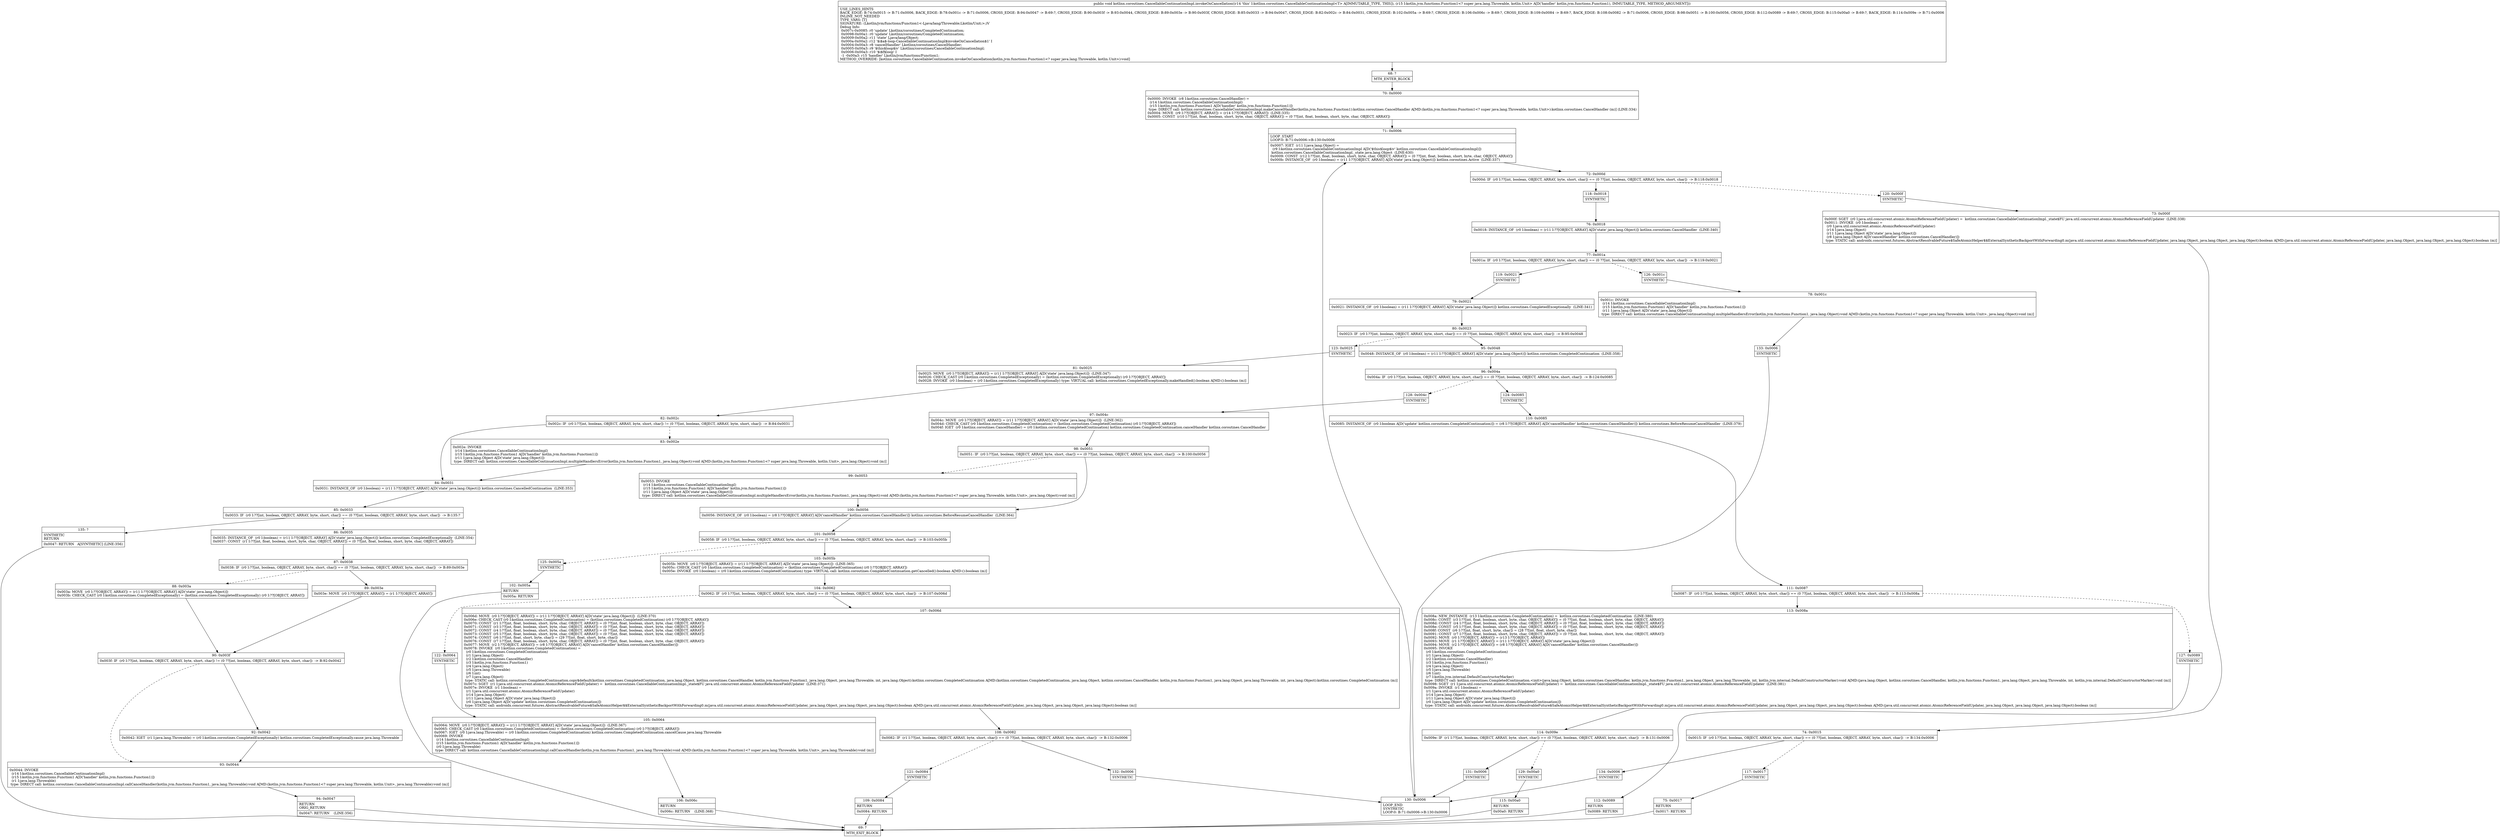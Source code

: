 digraph "CFG forkotlinx.coroutines.CancellableContinuationImpl.invokeOnCancellation(Lkotlin\/jvm\/functions\/Function1;)V" {
Node_68 [shape=record,label="{68\:\ ?|MTH_ENTER_BLOCK\l}"];
Node_70 [shape=record,label="{70\:\ 0x0000|0x0000: INVOKE  (r8 I:kotlinx.coroutines.CancelHandler) = \l  (r14 I:kotlinx.coroutines.CancellableContinuationImpl)\l  (r15 I:kotlin.jvm.functions.Function1 A[D('handler' kotlin.jvm.functions.Function1)])\l type: DIRECT call: kotlinx.coroutines.CancellableContinuationImpl.makeCancelHandler(kotlin.jvm.functions.Function1):kotlinx.coroutines.CancelHandler A[MD:(kotlin.jvm.functions.Function1\<? super java.lang.Throwable, kotlin.Unit\>):kotlinx.coroutines.CancelHandler (m)] (LINE:334)\l0x0004: MOVE  (r9 I:??[OBJECT, ARRAY]) = (r14 I:??[OBJECT, ARRAY])  (LINE:335)\l0x0005: CONST  (r10 I:??[int, float, boolean, short, byte, char, OBJECT, ARRAY]) = (0 ??[int, float, boolean, short, byte, char, OBJECT, ARRAY]) \l}"];
Node_71 [shape=record,label="{71\:\ 0x0006|LOOP_START\lLOOP:0: B:71:0x0006\-\>B:130:0x0006\l|0x0007: IGET  (r11 I:java.lang.Object) = \l  (r9 I:kotlinx.coroutines.CancellableContinuationImpl A[D('$this$loop$iv' kotlinx.coroutines.CancellableContinuationImpl)])\l kotlinx.coroutines.CancellableContinuationImpl._state java.lang.Object  (LINE:630)\l0x0009: CONST  (r12 I:??[int, float, boolean, short, byte, char, OBJECT, ARRAY]) = (0 ??[int, float, boolean, short, byte, char, OBJECT, ARRAY]) \l0x000b: INSTANCE_OF  (r0 I:boolean) = (r11 I:??[OBJECT, ARRAY] A[D('state' java.lang.Object)]) kotlinx.coroutines.Active  (LINE:337)\l}"];
Node_72 [shape=record,label="{72\:\ 0x000d|0x000d: IF  (r0 I:??[int, boolean, OBJECT, ARRAY, byte, short, char]) == (0 ??[int, boolean, OBJECT, ARRAY, byte, short, char])  \-\> B:118:0x0018 \l}"];
Node_118 [shape=record,label="{118\:\ 0x0018|SYNTHETIC\l}"];
Node_76 [shape=record,label="{76\:\ 0x0018|0x0018: INSTANCE_OF  (r0 I:boolean) = (r11 I:??[OBJECT, ARRAY] A[D('state' java.lang.Object)]) kotlinx.coroutines.CancelHandler  (LINE:340)\l}"];
Node_77 [shape=record,label="{77\:\ 0x001a|0x001a: IF  (r0 I:??[int, boolean, OBJECT, ARRAY, byte, short, char]) == (0 ??[int, boolean, OBJECT, ARRAY, byte, short, char])  \-\> B:119:0x0021 \l}"];
Node_119 [shape=record,label="{119\:\ 0x0021|SYNTHETIC\l}"];
Node_79 [shape=record,label="{79\:\ 0x0021|0x0021: INSTANCE_OF  (r0 I:boolean) = (r11 I:??[OBJECT, ARRAY] A[D('state' java.lang.Object)]) kotlinx.coroutines.CompletedExceptionally  (LINE:341)\l}"];
Node_80 [shape=record,label="{80\:\ 0x0023|0x0023: IF  (r0 I:??[int, boolean, OBJECT, ARRAY, byte, short, char]) == (0 ??[int, boolean, OBJECT, ARRAY, byte, short, char])  \-\> B:95:0x0048 \l}"];
Node_95 [shape=record,label="{95\:\ 0x0048|0x0048: INSTANCE_OF  (r0 I:boolean) = (r11 I:??[OBJECT, ARRAY] A[D('state' java.lang.Object)]) kotlinx.coroutines.CompletedContinuation  (LINE:358)\l}"];
Node_96 [shape=record,label="{96\:\ 0x004a|0x004a: IF  (r0 I:??[int, boolean, OBJECT, ARRAY, byte, short, char]) == (0 ??[int, boolean, OBJECT, ARRAY, byte, short, char])  \-\> B:124:0x0085 \l}"];
Node_124 [shape=record,label="{124\:\ 0x0085|SYNTHETIC\l}"];
Node_110 [shape=record,label="{110\:\ 0x0085|0x0085: INSTANCE_OF  (r0 I:boolean A[D('update' kotlinx.coroutines.CompletedContinuation)]) = (r8 I:??[OBJECT, ARRAY] A[D('cancelHandler' kotlinx.coroutines.CancelHandler)]) kotlinx.coroutines.BeforeResumeCancelHandler  (LINE:379)\l}"];
Node_111 [shape=record,label="{111\:\ 0x0087|0x0087: IF  (r0 I:??[int, boolean, OBJECT, ARRAY, byte, short, char]) == (0 ??[int, boolean, OBJECT, ARRAY, byte, short, char])  \-\> B:113:0x008a \l}"];
Node_113 [shape=record,label="{113\:\ 0x008a|0x008a: NEW_INSTANCE  (r13 I:kotlinx.coroutines.CompletedContinuation) =  kotlinx.coroutines.CompletedContinuation  (LINE:380)\l0x008c: CONST  (r3 I:??[int, float, boolean, short, byte, char, OBJECT, ARRAY]) = (0 ??[int, float, boolean, short, byte, char, OBJECT, ARRAY]) \l0x008d: CONST  (r4 I:??[int, float, boolean, short, byte, char, OBJECT, ARRAY]) = (0 ??[int, float, boolean, short, byte, char, OBJECT, ARRAY]) \l0x008e: CONST  (r5 I:??[int, float, boolean, short, byte, char, OBJECT, ARRAY]) = (0 ??[int, float, boolean, short, byte, char, OBJECT, ARRAY]) \l0x008f: CONST  (r6 I:??[int, float, short, byte, char]) = (28 ??[int, float, short, byte, char]) \l0x0091: CONST  (r7 I:??[int, float, boolean, short, byte, char, OBJECT, ARRAY]) = (0 ??[int, float, boolean, short, byte, char, OBJECT, ARRAY]) \l0x0092: MOVE  (r0 I:??[OBJECT, ARRAY]) = (r13 I:??[OBJECT, ARRAY]) \l0x0093: MOVE  (r1 I:??[OBJECT, ARRAY]) = (r11 I:??[OBJECT, ARRAY] A[D('state' java.lang.Object)]) \l0x0094: MOVE  (r2 I:??[OBJECT, ARRAY]) = (r8 I:??[OBJECT, ARRAY] A[D('cancelHandler' kotlinx.coroutines.CancelHandler)]) \l0x0095: INVOKE  \l  (r0 I:kotlinx.coroutines.CompletedContinuation)\l  (r1 I:java.lang.Object)\l  (r2 I:kotlinx.coroutines.CancelHandler)\l  (r3 I:kotlin.jvm.functions.Function1)\l  (r4 I:java.lang.Object)\l  (r5 I:java.lang.Throwable)\l  (r6 I:int)\l  (r7 I:kotlin.jvm.internal.DefaultConstructorMarker)\l type: DIRECT call: kotlinx.coroutines.CompletedContinuation.\<init\>(java.lang.Object, kotlinx.coroutines.CancelHandler, kotlin.jvm.functions.Function1, java.lang.Object, java.lang.Throwable, int, kotlin.jvm.internal.DefaultConstructorMarker):void A[MD:(java.lang.Object, kotlinx.coroutines.CancelHandler, kotlin.jvm.functions.Function1, java.lang.Object, java.lang.Throwable, int, kotlin.jvm.internal.DefaultConstructorMarker):void (m)]\l0x0098: SGET  (r1 I:java.util.concurrent.atomic.AtomicReferenceFieldUpdater) =  kotlinx.coroutines.CancellableContinuationImpl._state$FU java.util.concurrent.atomic.AtomicReferenceFieldUpdater  (LINE:381)\l0x009a: INVOKE  (r1 I:boolean) = \l  (r1 I:java.util.concurrent.atomic.AtomicReferenceFieldUpdater)\l  (r14 I:java.lang.Object)\l  (r11 I:java.lang.Object A[D('state' java.lang.Object)])\l  (r0 I:java.lang.Object A[D('update' kotlinx.coroutines.CompletedContinuation)])\l type: STATIC call: androidx.concurrent.futures.AbstractResolvableFuture$SafeAtomicHelper$$ExternalSyntheticBackportWithForwarding0.m(java.util.concurrent.atomic.AtomicReferenceFieldUpdater, java.lang.Object, java.lang.Object, java.lang.Object):boolean A[MD:(java.util.concurrent.atomic.AtomicReferenceFieldUpdater, java.lang.Object, java.lang.Object, java.lang.Object):boolean (m)]\l}"];
Node_114 [shape=record,label="{114\:\ 0x009e|0x009e: IF  (r1 I:??[int, boolean, OBJECT, ARRAY, byte, short, char]) == (0 ??[int, boolean, OBJECT, ARRAY, byte, short, char])  \-\> B:131:0x0006 \l}"];
Node_129 [shape=record,label="{129\:\ 0x00a0|SYNTHETIC\l}"];
Node_115 [shape=record,label="{115\:\ 0x00a0|RETURN\l|0x00a0: RETURN   \l}"];
Node_69 [shape=record,label="{69\:\ ?|MTH_EXIT_BLOCK\l}"];
Node_131 [shape=record,label="{131\:\ 0x0006|SYNTHETIC\l}"];
Node_130 [shape=record,label="{130\:\ 0x0006|LOOP_END\lSYNTHETIC\lLOOP:0: B:71:0x0006\-\>B:130:0x0006\l}"];
Node_127 [shape=record,label="{127\:\ 0x0089|SYNTHETIC\l}"];
Node_112 [shape=record,label="{112\:\ 0x0089|RETURN\l|0x0089: RETURN   \l}"];
Node_128 [shape=record,label="{128\:\ 0x004c|SYNTHETIC\l}"];
Node_97 [shape=record,label="{97\:\ 0x004c|0x004c: MOVE  (r0 I:??[OBJECT, ARRAY]) = (r11 I:??[OBJECT, ARRAY] A[D('state' java.lang.Object)])  (LINE:362)\l0x004d: CHECK_CAST (r0 I:kotlinx.coroutines.CompletedContinuation) = (kotlinx.coroutines.CompletedContinuation) (r0 I:??[OBJECT, ARRAY]) \l0x004f: IGET  (r0 I:kotlinx.coroutines.CancelHandler) = (r0 I:kotlinx.coroutines.CompletedContinuation) kotlinx.coroutines.CompletedContinuation.cancelHandler kotlinx.coroutines.CancelHandler \l}"];
Node_98 [shape=record,label="{98\:\ 0x0051|0x0051: IF  (r0 I:??[int, boolean, OBJECT, ARRAY, byte, short, char]) == (0 ??[int, boolean, OBJECT, ARRAY, byte, short, char])  \-\> B:100:0x0056 \l}"];
Node_99 [shape=record,label="{99\:\ 0x0053|0x0053: INVOKE  \l  (r14 I:kotlinx.coroutines.CancellableContinuationImpl)\l  (r15 I:kotlin.jvm.functions.Function1 A[D('handler' kotlin.jvm.functions.Function1)])\l  (r11 I:java.lang.Object A[D('state' java.lang.Object)])\l type: DIRECT call: kotlinx.coroutines.CancellableContinuationImpl.multipleHandlersError(kotlin.jvm.functions.Function1, java.lang.Object):void A[MD:(kotlin.jvm.functions.Function1\<? super java.lang.Throwable, kotlin.Unit\>, java.lang.Object):void (m)]\l}"];
Node_100 [shape=record,label="{100\:\ 0x0056|0x0056: INSTANCE_OF  (r0 I:boolean) = (r8 I:??[OBJECT, ARRAY] A[D('cancelHandler' kotlinx.coroutines.CancelHandler)]) kotlinx.coroutines.BeforeResumeCancelHandler  (LINE:364)\l}"];
Node_101 [shape=record,label="{101\:\ 0x0058|0x0058: IF  (r0 I:??[int, boolean, OBJECT, ARRAY, byte, short, char]) == (0 ??[int, boolean, OBJECT, ARRAY, byte, short, char])  \-\> B:103:0x005b \l}"];
Node_103 [shape=record,label="{103\:\ 0x005b|0x005b: MOVE  (r0 I:??[OBJECT, ARRAY]) = (r11 I:??[OBJECT, ARRAY] A[D('state' java.lang.Object)])  (LINE:365)\l0x005c: CHECK_CAST (r0 I:kotlinx.coroutines.CompletedContinuation) = (kotlinx.coroutines.CompletedContinuation) (r0 I:??[OBJECT, ARRAY]) \l0x005e: INVOKE  (r0 I:boolean) = (r0 I:kotlinx.coroutines.CompletedContinuation) type: VIRTUAL call: kotlinx.coroutines.CompletedContinuation.getCancelled():boolean A[MD:():boolean (m)]\l}"];
Node_104 [shape=record,label="{104\:\ 0x0062|0x0062: IF  (r0 I:??[int, boolean, OBJECT, ARRAY, byte, short, char]) == (0 ??[int, boolean, OBJECT, ARRAY, byte, short, char])  \-\> B:107:0x006d \l}"];
Node_107 [shape=record,label="{107\:\ 0x006d|0x006d: MOVE  (r0 I:??[OBJECT, ARRAY]) = (r11 I:??[OBJECT, ARRAY] A[D('state' java.lang.Object)])  (LINE:370)\l0x006e: CHECK_CAST (r0 I:kotlinx.coroutines.CompletedContinuation) = (kotlinx.coroutines.CompletedContinuation) (r0 I:??[OBJECT, ARRAY]) \l0x0070: CONST  (r1 I:??[int, float, boolean, short, byte, char, OBJECT, ARRAY]) = (0 ??[int, float, boolean, short, byte, char, OBJECT, ARRAY]) \l0x0071: CONST  (r3 I:??[int, float, boolean, short, byte, char, OBJECT, ARRAY]) = (0 ??[int, float, boolean, short, byte, char, OBJECT, ARRAY]) \l0x0072: CONST  (r4 I:??[int, float, boolean, short, byte, char, OBJECT, ARRAY]) = (0 ??[int, float, boolean, short, byte, char, OBJECT, ARRAY]) \l0x0073: CONST  (r5 I:??[int, float, boolean, short, byte, char, OBJECT, ARRAY]) = (0 ??[int, float, boolean, short, byte, char, OBJECT, ARRAY]) \l0x0074: CONST  (r6 I:??[int, float, short, byte, char]) = (29 ??[int, float, short, byte, char]) \l0x0076: CONST  (r7 I:??[int, float, boolean, short, byte, char, OBJECT, ARRAY]) = (0 ??[int, float, boolean, short, byte, char, OBJECT, ARRAY]) \l0x0077: MOVE  (r2 I:??[OBJECT, ARRAY]) = (r8 I:??[OBJECT, ARRAY] A[D('cancelHandler' kotlinx.coroutines.CancelHandler)]) \l0x0078: INVOKE  (r0 I:kotlinx.coroutines.CompletedContinuation) = \l  (r0 I:kotlinx.coroutines.CompletedContinuation)\l  (r1 I:java.lang.Object)\l  (r2 I:kotlinx.coroutines.CancelHandler)\l  (r3 I:kotlin.jvm.functions.Function1)\l  (r4 I:java.lang.Object)\l  (r5 I:java.lang.Throwable)\l  (r6 I:int)\l  (r7 I:java.lang.Object)\l type: STATIC call: kotlinx.coroutines.CompletedContinuation.copy$default(kotlinx.coroutines.CompletedContinuation, java.lang.Object, kotlinx.coroutines.CancelHandler, kotlin.jvm.functions.Function1, java.lang.Object, java.lang.Throwable, int, java.lang.Object):kotlinx.coroutines.CompletedContinuation A[MD:(kotlinx.coroutines.CompletedContinuation, java.lang.Object, kotlinx.coroutines.CancelHandler, kotlin.jvm.functions.Function1, java.lang.Object, java.lang.Throwable, int, java.lang.Object):kotlinx.coroutines.CompletedContinuation (m)]\l0x007c: SGET  (r1 I:java.util.concurrent.atomic.AtomicReferenceFieldUpdater) =  kotlinx.coroutines.CancellableContinuationImpl._state$FU java.util.concurrent.atomic.AtomicReferenceFieldUpdater  (LINE:371)\l0x007e: INVOKE  (r1 I:boolean) = \l  (r1 I:java.util.concurrent.atomic.AtomicReferenceFieldUpdater)\l  (r14 I:java.lang.Object)\l  (r11 I:java.lang.Object A[D('state' java.lang.Object)])\l  (r0 I:java.lang.Object A[D('update' kotlinx.coroutines.CompletedContinuation)])\l type: STATIC call: androidx.concurrent.futures.AbstractResolvableFuture$SafeAtomicHelper$$ExternalSyntheticBackportWithForwarding0.m(java.util.concurrent.atomic.AtomicReferenceFieldUpdater, java.lang.Object, java.lang.Object, java.lang.Object):boolean A[MD:(java.util.concurrent.atomic.AtomicReferenceFieldUpdater, java.lang.Object, java.lang.Object, java.lang.Object):boolean (m)]\l}"];
Node_108 [shape=record,label="{108\:\ 0x0082|0x0082: IF  (r1 I:??[int, boolean, OBJECT, ARRAY, byte, short, char]) == (0 ??[int, boolean, OBJECT, ARRAY, byte, short, char])  \-\> B:132:0x0006 \l}"];
Node_121 [shape=record,label="{121\:\ 0x0084|SYNTHETIC\l}"];
Node_109 [shape=record,label="{109\:\ 0x0084|RETURN\l|0x0084: RETURN   \l}"];
Node_132 [shape=record,label="{132\:\ 0x0006|SYNTHETIC\l}"];
Node_122 [shape=record,label="{122\:\ 0x0064|SYNTHETIC\l}"];
Node_105 [shape=record,label="{105\:\ 0x0064|0x0064: MOVE  (r0 I:??[OBJECT, ARRAY]) = (r11 I:??[OBJECT, ARRAY] A[D('state' java.lang.Object)])  (LINE:367)\l0x0065: CHECK_CAST (r0 I:kotlinx.coroutines.CompletedContinuation) = (kotlinx.coroutines.CompletedContinuation) (r0 I:??[OBJECT, ARRAY]) \l0x0067: IGET  (r0 I:java.lang.Throwable) = (r0 I:kotlinx.coroutines.CompletedContinuation) kotlinx.coroutines.CompletedContinuation.cancelCause java.lang.Throwable \l0x0069: INVOKE  \l  (r14 I:kotlinx.coroutines.CancellableContinuationImpl)\l  (r15 I:kotlin.jvm.functions.Function1 A[D('handler' kotlin.jvm.functions.Function1)])\l  (r0 I:java.lang.Throwable)\l type: DIRECT call: kotlinx.coroutines.CancellableContinuationImpl.callCancelHandler(kotlin.jvm.functions.Function1, java.lang.Throwable):void A[MD:(kotlin.jvm.functions.Function1\<? super java.lang.Throwable, kotlin.Unit\>, java.lang.Throwable):void (m)]\l}"];
Node_106 [shape=record,label="{106\:\ 0x006c|RETURN\l|0x006c: RETURN    (LINE:368)\l}"];
Node_125 [shape=record,label="{125\:\ 0x005a|SYNTHETIC\l}"];
Node_102 [shape=record,label="{102\:\ 0x005a|RETURN\l|0x005a: RETURN   \l}"];
Node_123 [shape=record,label="{123\:\ 0x0025|SYNTHETIC\l}"];
Node_81 [shape=record,label="{81\:\ 0x0025|0x0025: MOVE  (r0 I:??[OBJECT, ARRAY]) = (r11 I:??[OBJECT, ARRAY] A[D('state' java.lang.Object)])  (LINE:347)\l0x0026: CHECK_CAST (r0 I:kotlinx.coroutines.CompletedExceptionally) = (kotlinx.coroutines.CompletedExceptionally) (r0 I:??[OBJECT, ARRAY]) \l0x0028: INVOKE  (r0 I:boolean) = (r0 I:kotlinx.coroutines.CompletedExceptionally) type: VIRTUAL call: kotlinx.coroutines.CompletedExceptionally.makeHandled():boolean A[MD:():boolean (m)]\l}"];
Node_82 [shape=record,label="{82\:\ 0x002c|0x002c: IF  (r0 I:??[int, boolean, OBJECT, ARRAY, byte, short, char]) != (0 ??[int, boolean, OBJECT, ARRAY, byte, short, char])  \-\> B:84:0x0031 \l}"];
Node_83 [shape=record,label="{83\:\ 0x002e|0x002e: INVOKE  \l  (r14 I:kotlinx.coroutines.CancellableContinuationImpl)\l  (r15 I:kotlin.jvm.functions.Function1 A[D('handler' kotlin.jvm.functions.Function1)])\l  (r11 I:java.lang.Object A[D('state' java.lang.Object)])\l type: DIRECT call: kotlinx.coroutines.CancellableContinuationImpl.multipleHandlersError(kotlin.jvm.functions.Function1, java.lang.Object):void A[MD:(kotlin.jvm.functions.Function1\<? super java.lang.Throwable, kotlin.Unit\>, java.lang.Object):void (m)]\l}"];
Node_84 [shape=record,label="{84\:\ 0x0031|0x0031: INSTANCE_OF  (r0 I:boolean) = (r11 I:??[OBJECT, ARRAY] A[D('state' java.lang.Object)]) kotlinx.coroutines.CancelledContinuation  (LINE:353)\l}"];
Node_85 [shape=record,label="{85\:\ 0x0033|0x0033: IF  (r0 I:??[int, boolean, OBJECT, ARRAY, byte, short, char]) == (0 ??[int, boolean, OBJECT, ARRAY, byte, short, char])  \-\> B:135:? \l}"];
Node_86 [shape=record,label="{86\:\ 0x0035|0x0035: INSTANCE_OF  (r0 I:boolean) = (r11 I:??[OBJECT, ARRAY] A[D('state' java.lang.Object)]) kotlinx.coroutines.CompletedExceptionally  (LINE:354)\l0x0037: CONST  (r1 I:??[int, float, boolean, short, byte, char, OBJECT, ARRAY]) = (0 ??[int, float, boolean, short, byte, char, OBJECT, ARRAY]) \l}"];
Node_87 [shape=record,label="{87\:\ 0x0038|0x0038: IF  (r0 I:??[int, boolean, OBJECT, ARRAY, byte, short, char]) == (0 ??[int, boolean, OBJECT, ARRAY, byte, short, char])  \-\> B:89:0x003e \l}"];
Node_88 [shape=record,label="{88\:\ 0x003a|0x003a: MOVE  (r0 I:??[OBJECT, ARRAY]) = (r11 I:??[OBJECT, ARRAY] A[D('state' java.lang.Object)]) \l0x003b: CHECK_CAST (r0 I:kotlinx.coroutines.CompletedExceptionally) = (kotlinx.coroutines.CompletedExceptionally) (r0 I:??[OBJECT, ARRAY]) \l}"];
Node_90 [shape=record,label="{90\:\ 0x003f|0x003f: IF  (r0 I:??[int, boolean, OBJECT, ARRAY, byte, short, char]) != (0 ??[int, boolean, OBJECT, ARRAY, byte, short, char])  \-\> B:92:0x0042 \l}"];
Node_92 [shape=record,label="{92\:\ 0x0042|0x0042: IGET  (r1 I:java.lang.Throwable) = (r0 I:kotlinx.coroutines.CompletedExceptionally) kotlinx.coroutines.CompletedExceptionally.cause java.lang.Throwable \l}"];
Node_93 [shape=record,label="{93\:\ 0x0044|0x0044: INVOKE  \l  (r14 I:kotlinx.coroutines.CancellableContinuationImpl)\l  (r15 I:kotlin.jvm.functions.Function1 A[D('handler' kotlin.jvm.functions.Function1)])\l  (r1 I:java.lang.Throwable)\l type: DIRECT call: kotlinx.coroutines.CancellableContinuationImpl.callCancelHandler(kotlin.jvm.functions.Function1, java.lang.Throwable):void A[MD:(kotlin.jvm.functions.Function1\<? super java.lang.Throwable, kotlin.Unit\>, java.lang.Throwable):void (m)]\l}"];
Node_94 [shape=record,label="{94\:\ 0x0047|RETURN\lORIG_RETURN\l|0x0047: RETURN    (LINE:356)\l}"];
Node_89 [shape=record,label="{89\:\ 0x003e|0x003e: MOVE  (r0 I:??[OBJECT, ARRAY]) = (r1 I:??[OBJECT, ARRAY]) \l}"];
Node_135 [shape=record,label="{135\:\ ?|SYNTHETIC\lRETURN\l|0x0047: RETURN   A[SYNTHETIC] (LINE:356)\l}"];
Node_126 [shape=record,label="{126\:\ 0x001c|SYNTHETIC\l}"];
Node_78 [shape=record,label="{78\:\ 0x001c|0x001c: INVOKE  \l  (r14 I:kotlinx.coroutines.CancellableContinuationImpl)\l  (r15 I:kotlin.jvm.functions.Function1 A[D('handler' kotlin.jvm.functions.Function1)])\l  (r11 I:java.lang.Object A[D('state' java.lang.Object)])\l type: DIRECT call: kotlinx.coroutines.CancellableContinuationImpl.multipleHandlersError(kotlin.jvm.functions.Function1, java.lang.Object):void A[MD:(kotlin.jvm.functions.Function1\<? super java.lang.Throwable, kotlin.Unit\>, java.lang.Object):void (m)]\l}"];
Node_133 [shape=record,label="{133\:\ 0x0006|SYNTHETIC\l}"];
Node_120 [shape=record,label="{120\:\ 0x000f|SYNTHETIC\l}"];
Node_73 [shape=record,label="{73\:\ 0x000f|0x000f: SGET  (r0 I:java.util.concurrent.atomic.AtomicReferenceFieldUpdater) =  kotlinx.coroutines.CancellableContinuationImpl._state$FU java.util.concurrent.atomic.AtomicReferenceFieldUpdater  (LINE:338)\l0x0011: INVOKE  (r0 I:boolean) = \l  (r0 I:java.util.concurrent.atomic.AtomicReferenceFieldUpdater)\l  (r14 I:java.lang.Object)\l  (r11 I:java.lang.Object A[D('state' java.lang.Object)])\l  (r8 I:java.lang.Object A[D('cancelHandler' kotlinx.coroutines.CancelHandler)])\l type: STATIC call: androidx.concurrent.futures.AbstractResolvableFuture$SafeAtomicHelper$$ExternalSyntheticBackportWithForwarding0.m(java.util.concurrent.atomic.AtomicReferenceFieldUpdater, java.lang.Object, java.lang.Object, java.lang.Object):boolean A[MD:(java.util.concurrent.atomic.AtomicReferenceFieldUpdater, java.lang.Object, java.lang.Object, java.lang.Object):boolean (m)]\l}"];
Node_74 [shape=record,label="{74\:\ 0x0015|0x0015: IF  (r0 I:??[int, boolean, OBJECT, ARRAY, byte, short, char]) == (0 ??[int, boolean, OBJECT, ARRAY, byte, short, char])  \-\> B:134:0x0006 \l}"];
Node_117 [shape=record,label="{117\:\ 0x0017|SYNTHETIC\l}"];
Node_75 [shape=record,label="{75\:\ 0x0017|RETURN\l|0x0017: RETURN   \l}"];
Node_134 [shape=record,label="{134\:\ 0x0006|SYNTHETIC\l}"];
MethodNode[shape=record,label="{public void kotlinx.coroutines.CancellableContinuationImpl.invokeOnCancellation((r14 'this' I:kotlinx.coroutines.CancellableContinuationImpl\<T\> A[IMMUTABLE_TYPE, THIS]), (r15 I:kotlin.jvm.functions.Function1\<? super java.lang.Throwable, kotlin.Unit\> A[D('handler' kotlin.jvm.functions.Function1), IMMUTABLE_TYPE, METHOD_ARGUMENT]))  | USE_LINES_HINTS\lBACK_EDGE: B:74:0x0015 \-\> B:71:0x0006, BACK_EDGE: B:78:0x001c \-\> B:71:0x0006, CROSS_EDGE: B:94:0x0047 \-\> B:69:?, CROSS_EDGE: B:90:0x003f \-\> B:93:0x0044, CROSS_EDGE: B:89:0x003e \-\> B:90:0x003f, CROSS_EDGE: B:85:0x0033 \-\> B:94:0x0047, CROSS_EDGE: B:82:0x002c \-\> B:84:0x0031, CROSS_EDGE: B:102:0x005a \-\> B:69:?, CROSS_EDGE: B:106:0x006c \-\> B:69:?, CROSS_EDGE: B:109:0x0084 \-\> B:69:?, BACK_EDGE: B:108:0x0082 \-\> B:71:0x0006, CROSS_EDGE: B:98:0x0051 \-\> B:100:0x0056, CROSS_EDGE: B:112:0x0089 \-\> B:69:?, CROSS_EDGE: B:115:0x00a0 \-\> B:69:?, BACK_EDGE: B:114:0x009e \-\> B:71:0x0006\lINLINE_NOT_NEEDED\lTYPE_VARS: [T]\lSIGNATURE: (Lkotlin\/jvm\/functions\/Function1\<\-Ljava\/lang\/Throwable;Lkotlin\/Unit;\>;)V\lDebug Info:\l  0x007c\-0x0085: r0 'update' Lkotlinx\/coroutines\/CompletedContinuation;\l  0x0098\-0x00a1: r0 'update' Lkotlinx\/coroutines\/CompletedContinuation;\l  0x0009\-0x00a2: r11 'state' Ljava\/lang\/Object;\l  0x000a\-0x00a2: r12 '$i$a$\-loop\-CancellableContinuationImpl$invokeOnCancellation$1' I\l  0x0004\-0x00a3: r8 'cancelHandler' Lkotlinx\/coroutines\/CancelHandler;\l  0x0005\-0x00a3: r9 '$this$loop$iv' Lkotlinx\/coroutines\/CancellableContinuationImpl;\l  0x0006\-0x00a3: r10 '$i$f$loop' I\l  \-1 \-0x00a3: r15 'handler' Lkotlin\/jvm\/functions\/Function1;\lMETHOD_OVERRIDE: [kotlinx.coroutines.CancellableContinuation.invokeOnCancellation(kotlin.jvm.functions.Function1\<? super java.lang.Throwable, kotlin.Unit\>):void]\l}"];
MethodNode -> Node_68;Node_68 -> Node_70;
Node_70 -> Node_71;
Node_71 -> Node_72;
Node_72 -> Node_118;
Node_72 -> Node_120[style=dashed];
Node_118 -> Node_76;
Node_76 -> Node_77;
Node_77 -> Node_119;
Node_77 -> Node_126[style=dashed];
Node_119 -> Node_79;
Node_79 -> Node_80;
Node_80 -> Node_95;
Node_80 -> Node_123[style=dashed];
Node_95 -> Node_96;
Node_96 -> Node_124;
Node_96 -> Node_128[style=dashed];
Node_124 -> Node_110;
Node_110 -> Node_111;
Node_111 -> Node_113;
Node_111 -> Node_127[style=dashed];
Node_113 -> Node_114;
Node_114 -> Node_129[style=dashed];
Node_114 -> Node_131;
Node_129 -> Node_115;
Node_115 -> Node_69;
Node_131 -> Node_130;
Node_130 -> Node_71;
Node_127 -> Node_112;
Node_112 -> Node_69;
Node_128 -> Node_97;
Node_97 -> Node_98;
Node_98 -> Node_99[style=dashed];
Node_98 -> Node_100;
Node_99 -> Node_100;
Node_100 -> Node_101;
Node_101 -> Node_103;
Node_101 -> Node_125[style=dashed];
Node_103 -> Node_104;
Node_104 -> Node_107;
Node_104 -> Node_122[style=dashed];
Node_107 -> Node_108;
Node_108 -> Node_121[style=dashed];
Node_108 -> Node_132;
Node_121 -> Node_109;
Node_109 -> Node_69;
Node_132 -> Node_130;
Node_122 -> Node_105;
Node_105 -> Node_106;
Node_106 -> Node_69;
Node_125 -> Node_102;
Node_102 -> Node_69;
Node_123 -> Node_81;
Node_81 -> Node_82;
Node_82 -> Node_83[style=dashed];
Node_82 -> Node_84;
Node_83 -> Node_84;
Node_84 -> Node_85;
Node_85 -> Node_86[style=dashed];
Node_85 -> Node_135;
Node_86 -> Node_87;
Node_87 -> Node_88[style=dashed];
Node_87 -> Node_89;
Node_88 -> Node_90;
Node_90 -> Node_92;
Node_90 -> Node_93[style=dashed];
Node_92 -> Node_93;
Node_93 -> Node_94;
Node_94 -> Node_69;
Node_89 -> Node_90;
Node_135 -> Node_69;
Node_126 -> Node_78;
Node_78 -> Node_133;
Node_133 -> Node_130;
Node_120 -> Node_73;
Node_73 -> Node_74;
Node_74 -> Node_117[style=dashed];
Node_74 -> Node_134;
Node_117 -> Node_75;
Node_75 -> Node_69;
Node_134 -> Node_130;
}

